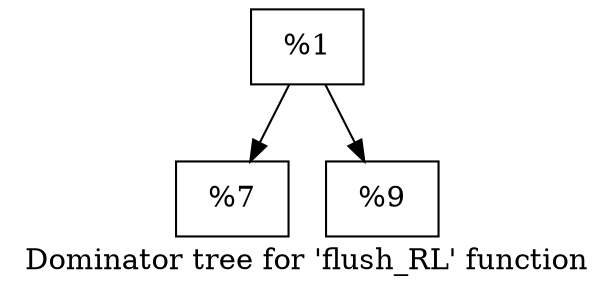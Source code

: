 digraph "Dominator tree for 'flush_RL' function" {
	label="Dominator tree for 'flush_RL' function";

	Node0x21324a0 [shape=record,label="{%1}"];
	Node0x21324a0 -> Node0x22027e0;
	Node0x21324a0 -> Node0x20c5e20;
	Node0x22027e0 [shape=record,label="{%7}"];
	Node0x20c5e20 [shape=record,label="{%9}"];
}

